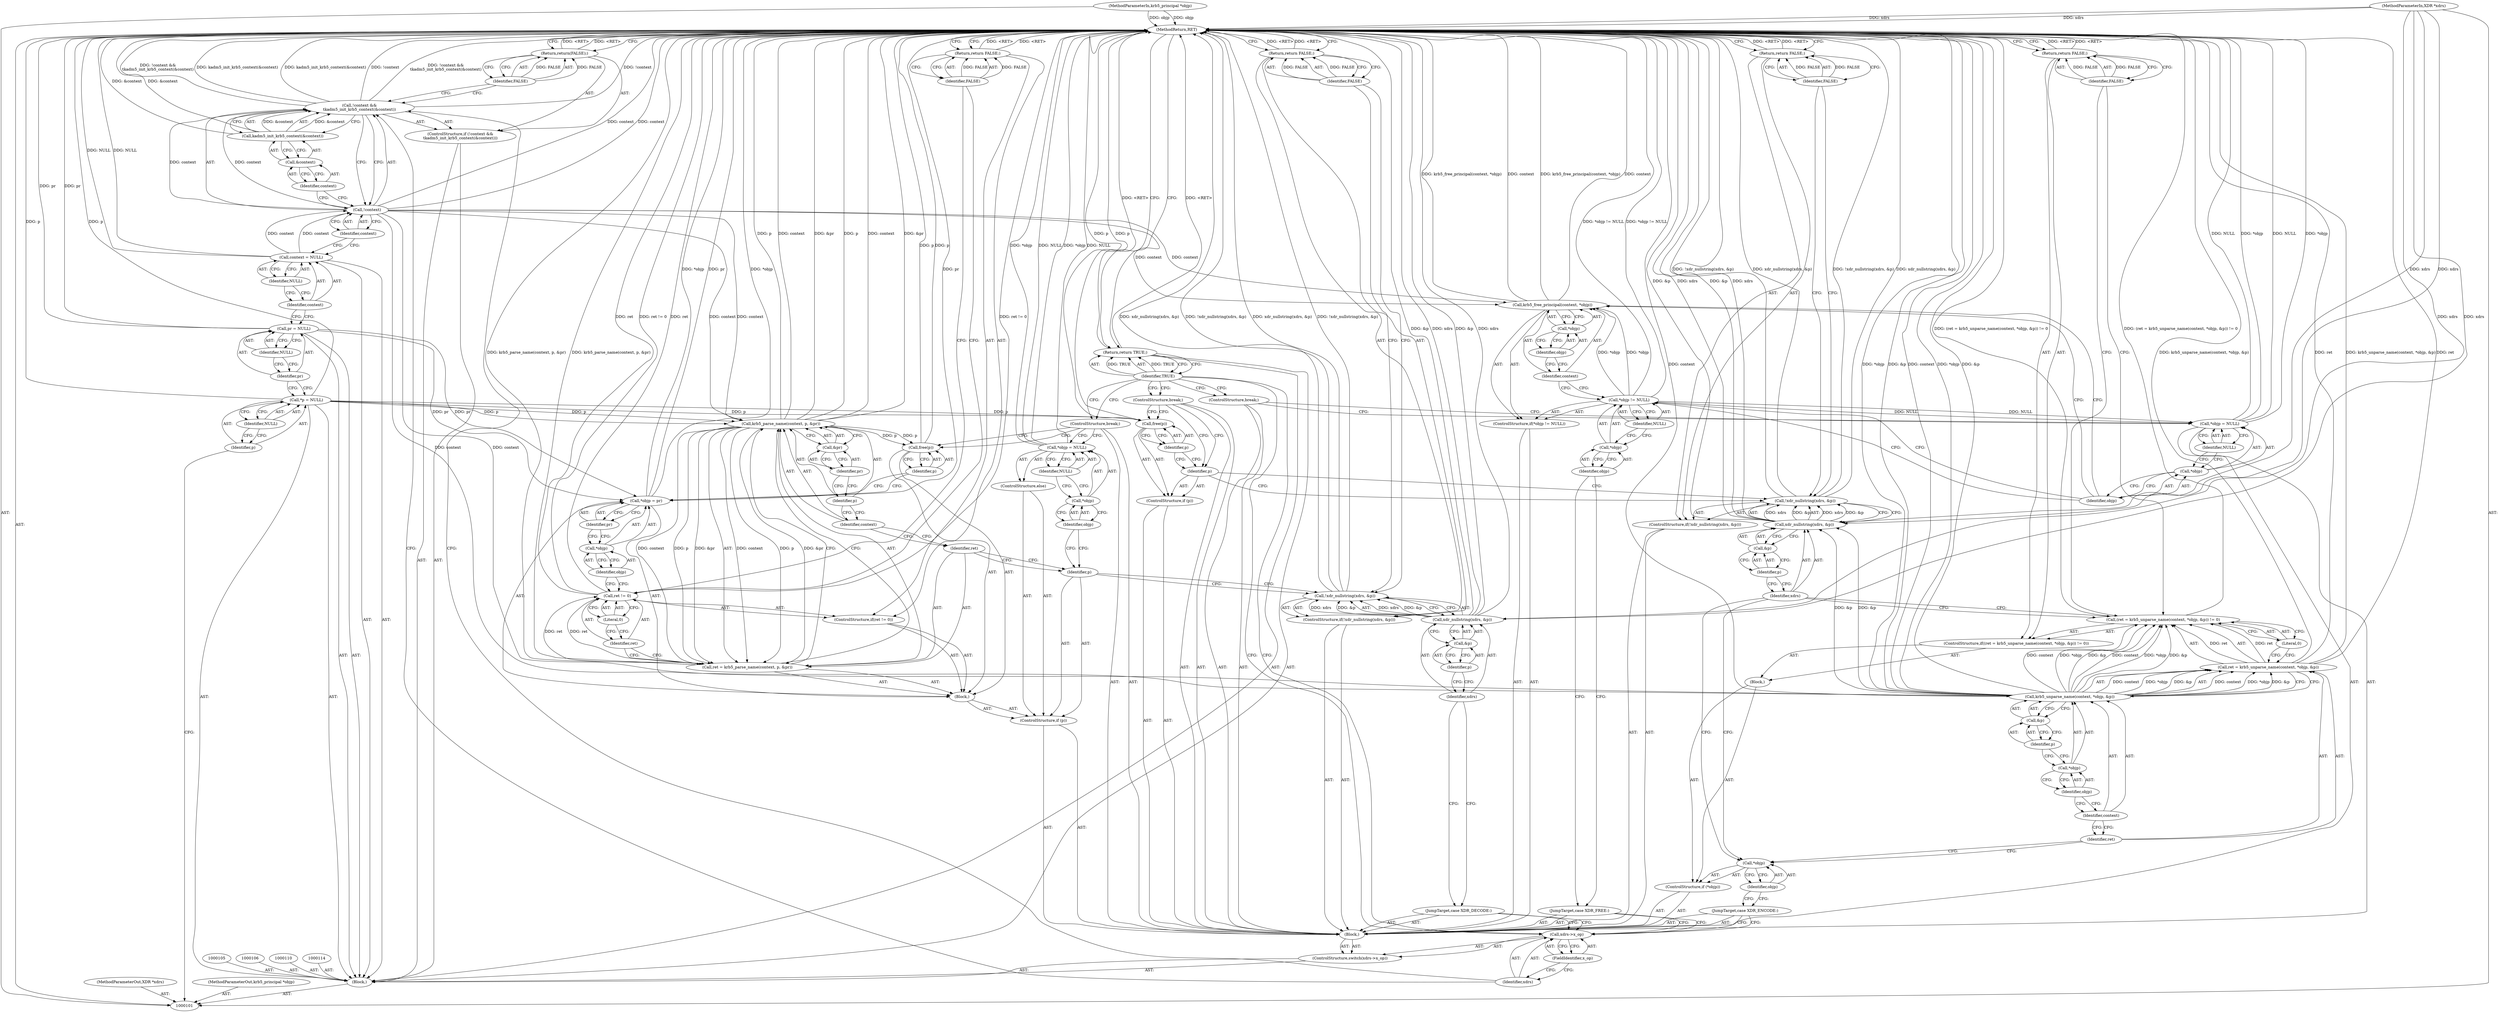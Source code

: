 digraph "0_krb5_a197e92349a4aa2141b5dff12e9dd44c2a2166e3" {
"1000217" [label="(MethodReturn,RET)"];
"1000102" [label="(MethodParameterIn,XDR *xdrs)"];
"1000289" [label="(MethodParameterOut,XDR *xdrs)"];
"1000103" [label="(MethodParameterIn,krb5_principal *objp)"];
"1000290" [label="(MethodParameterOut,krb5_principal *objp)"];
"1000118" [label="(ControlStructure,if (!context &&\n\tkadm5_init_krb5_context(&context)))"];
"1000119" [label="(Call,!context &&\n\tkadm5_init_krb5_context(&context))"];
"1000120" [label="(Call,!context)"];
"1000121" [label="(Identifier,context)"];
"1000122" [label="(Call,kadm5_init_krb5_context(&context))"];
"1000123" [label="(Call,&context)"];
"1000124" [label="(Identifier,context)"];
"1000126" [label="(Identifier,FALSE)"];
"1000125" [label="(Return,return(FALSE);)"];
"1000128" [label="(Call,xdrs->x_op)"];
"1000129" [label="(Identifier,xdrs)"];
"1000130" [label="(FieldIdentifier,x_op)"];
"1000131" [label="(Block,)"];
"1000127" [label="(ControlStructure,switch(xdrs->x_op))"];
"1000132" [label="(JumpTarget,case XDR_ENCODE:)"];
"1000133" [label="(ControlStructure,if (*objp))"];
"1000136" [label="(Block,)"];
"1000134" [label="(Call,*objp)"];
"1000135" [label="(Identifier,objp)"];
"1000139" [label="(Call,ret = krb5_unparse_name(context, *objp, &p))"];
"1000140" [label="(Identifier,ret)"];
"1000141" [label="(Call,krb5_unparse_name(context, *objp, &p))"];
"1000142" [label="(Identifier,context)"];
"1000143" [label="(Call,*objp)"];
"1000144" [label="(Identifier,objp)"];
"1000145" [label="(Call,&p)"];
"1000146" [label="(Identifier,p)"];
"1000147" [label="(Literal,0)"];
"1000137" [label="(ControlStructure,if((ret = krb5_unparse_name(context, *objp, &p)) != 0))"];
"1000138" [label="(Call,(ret = krb5_unparse_name(context, *objp, &p)) != 0)"];
"1000149" [label="(Identifier,FALSE)"];
"1000148" [label="(Return,return FALSE;)"];
"1000104" [label="(Block,)"];
"1000150" [label="(ControlStructure,if(!xdr_nullstring(xdrs, &p)))"];
"1000153" [label="(Identifier,xdrs)"];
"1000154" [label="(Call,&p)"];
"1000155" [label="(Identifier,p)"];
"1000151" [label="(Call,!xdr_nullstring(xdrs, &p))"];
"1000152" [label="(Call,xdr_nullstring(xdrs, &p))"];
"1000157" [label="(Identifier,FALSE)"];
"1000156" [label="(Return,return FALSE;)"];
"1000158" [label="(ControlStructure,if (p))"];
"1000161" [label="(Identifier,p)"];
"1000159" [label="(Identifier,p)"];
"1000160" [label="(Call,free(p))"];
"1000162" [label="(ControlStructure,break;)"];
"1000163" [label="(JumpTarget,case XDR_DECODE:)"];
"1000164" [label="(ControlStructure,if(!xdr_nullstring(xdrs, &p)))"];
"1000167" [label="(Identifier,xdrs)"];
"1000168" [label="(Call,&p)"];
"1000169" [label="(Identifier,p)"];
"1000165" [label="(Call,!xdr_nullstring(xdrs, &p))"];
"1000166" [label="(Call,xdr_nullstring(xdrs, &p))"];
"1000171" [label="(Identifier,FALSE)"];
"1000170" [label="(Return,return FALSE;)"];
"1000172" [label="(ControlStructure,if (p))"];
"1000173" [label="(Identifier,p)"];
"1000174" [label="(Block,)"];
"1000177" [label="(Call,krb5_parse_name(context, p, &pr))"];
"1000178" [label="(Identifier,context)"];
"1000179" [label="(Identifier,p)"];
"1000180" [label="(Call,&pr)"];
"1000181" [label="(Identifier,pr)"];
"1000175" [label="(Call,ret = krb5_parse_name(context, p, &pr))"];
"1000176" [label="(Identifier,ret)"];
"1000185" [label="(Literal,0)"];
"1000182" [label="(ControlStructure,if(ret != 0))"];
"1000183" [label="(Call,ret != 0)"];
"1000184" [label="(Identifier,ret)"];
"1000187" [label="(Identifier,FALSE)"];
"1000186" [label="(Return,return FALSE;)"];
"1000191" [label="(Identifier,pr)"];
"1000188" [label="(Call,*objp = pr)"];
"1000189" [label="(Call,*objp)"];
"1000190" [label="(Identifier,objp)"];
"1000193" [label="(Identifier,p)"];
"1000192" [label="(Call,free(p))"];
"1000194" [label="(ControlStructure,else)"];
"1000198" [label="(Identifier,NULL)"];
"1000195" [label="(Call,*objp = NULL)"];
"1000196" [label="(Call,*objp)"];
"1000197" [label="(Identifier,objp)"];
"1000199" [label="(ControlStructure,break;)"];
"1000200" [label="(JumpTarget,case XDR_FREE:)"];
"1000205" [label="(Identifier,NULL)"];
"1000201" [label="(ControlStructure,if(*objp != NULL))"];
"1000202" [label="(Call,*objp != NULL)"];
"1000203" [label="(Call,*objp)"];
"1000204" [label="(Identifier,objp)"];
"1000207" [label="(Identifier,context)"];
"1000208" [label="(Call,*objp)"];
"1000209" [label="(Identifier,objp)"];
"1000206" [label="(Call,krb5_free_principal(context, *objp))"];
"1000107" [label="(Call,*p = NULL)"];
"1000108" [label="(Identifier,p)"];
"1000109" [label="(Identifier,NULL)"];
"1000210" [label="(Call,*objp = NULL)"];
"1000211" [label="(Call,*objp)"];
"1000212" [label="(Identifier,objp)"];
"1000213" [label="(Identifier,NULL)"];
"1000214" [label="(ControlStructure,break;)"];
"1000216" [label="(Identifier,TRUE)"];
"1000215" [label="(Return,return TRUE;)"];
"1000111" [label="(Call,pr = NULL)"];
"1000112" [label="(Identifier,pr)"];
"1000113" [label="(Identifier,NULL)"];
"1000115" [label="(Call,context = NULL)"];
"1000116" [label="(Identifier,context)"];
"1000117" [label="(Identifier,NULL)"];
"1000217" -> "1000101"  [label="AST: "];
"1000217" -> "1000125"  [label="CFG: "];
"1000217" -> "1000148"  [label="CFG: "];
"1000217" -> "1000156"  [label="CFG: "];
"1000217" -> "1000170"  [label="CFG: "];
"1000217" -> "1000186"  [label="CFG: "];
"1000217" -> "1000215"  [label="CFG: "];
"1000125" -> "1000217"  [label="DDG: <RET>"];
"1000148" -> "1000217"  [label="DDG: <RET>"];
"1000166" -> "1000217"  [label="DDG: &p"];
"1000166" -> "1000217"  [label="DDG: xdrs"];
"1000141" -> "1000217"  [label="DDG: context"];
"1000141" -> "1000217"  [label="DDG: *objp"];
"1000141" -> "1000217"  [label="DDG: &p"];
"1000107" -> "1000217"  [label="DDG: p"];
"1000177" -> "1000217"  [label="DDG: p"];
"1000177" -> "1000217"  [label="DDG: context"];
"1000177" -> "1000217"  [label="DDG: &pr"];
"1000152" -> "1000217"  [label="DDG: &p"];
"1000152" -> "1000217"  [label="DDG: xdrs"];
"1000175" -> "1000217"  [label="DDG: krb5_parse_name(context, p, &pr)"];
"1000138" -> "1000217"  [label="DDG: (ret = krb5_unparse_name(context, *objp, &p)) != 0"];
"1000119" -> "1000217"  [label="DDG: !context &&\n\tkadm5_init_krb5_context(&context)"];
"1000119" -> "1000217"  [label="DDG: !context"];
"1000119" -> "1000217"  [label="DDG: kadm5_init_krb5_context(&context)"];
"1000195" -> "1000217"  [label="DDG: *objp"];
"1000195" -> "1000217"  [label="DDG: NULL"];
"1000115" -> "1000217"  [label="DDG: NULL"];
"1000151" -> "1000217"  [label="DDG: !xdr_nullstring(xdrs, &p)"];
"1000151" -> "1000217"  [label="DDG: xdr_nullstring(xdrs, &p)"];
"1000188" -> "1000217"  [label="DDG: *objp"];
"1000188" -> "1000217"  [label="DDG: pr"];
"1000206" -> "1000217"  [label="DDG: krb5_free_principal(context, *objp)"];
"1000206" -> "1000217"  [label="DDG: context"];
"1000122" -> "1000217"  [label="DDG: &context"];
"1000139" -> "1000217"  [label="DDG: krb5_unparse_name(context, *objp, &p)"];
"1000139" -> "1000217"  [label="DDG: ret"];
"1000165" -> "1000217"  [label="DDG: xdr_nullstring(xdrs, &p)"];
"1000165" -> "1000217"  [label="DDG: !xdr_nullstring(xdrs, &p)"];
"1000183" -> "1000217"  [label="DDG: ret"];
"1000183" -> "1000217"  [label="DDG: ret != 0"];
"1000103" -> "1000217"  [label="DDG: objp"];
"1000120" -> "1000217"  [label="DDG: context"];
"1000102" -> "1000217"  [label="DDG: xdrs"];
"1000111" -> "1000217"  [label="DDG: pr"];
"1000210" -> "1000217"  [label="DDG: NULL"];
"1000210" -> "1000217"  [label="DDG: *objp"];
"1000192" -> "1000217"  [label="DDG: p"];
"1000160" -> "1000217"  [label="DDG: p"];
"1000202" -> "1000217"  [label="DDG: *objp != NULL"];
"1000186" -> "1000217"  [label="DDG: <RET>"];
"1000170" -> "1000217"  [label="DDG: <RET>"];
"1000156" -> "1000217"  [label="DDG: <RET>"];
"1000215" -> "1000217"  [label="DDG: <RET>"];
"1000102" -> "1000101"  [label="AST: "];
"1000102" -> "1000217"  [label="DDG: xdrs"];
"1000102" -> "1000152"  [label="DDG: xdrs"];
"1000102" -> "1000166"  [label="DDG: xdrs"];
"1000289" -> "1000101"  [label="AST: "];
"1000103" -> "1000101"  [label="AST: "];
"1000103" -> "1000217"  [label="DDG: objp"];
"1000290" -> "1000101"  [label="AST: "];
"1000118" -> "1000104"  [label="AST: "];
"1000119" -> "1000118"  [label="AST: "];
"1000125" -> "1000118"  [label="AST: "];
"1000119" -> "1000118"  [label="AST: "];
"1000119" -> "1000120"  [label="CFG: "];
"1000119" -> "1000122"  [label="CFG: "];
"1000120" -> "1000119"  [label="AST: "];
"1000122" -> "1000119"  [label="AST: "];
"1000126" -> "1000119"  [label="CFG: "];
"1000129" -> "1000119"  [label="CFG: "];
"1000119" -> "1000217"  [label="DDG: !context &&\n\tkadm5_init_krb5_context(&context)"];
"1000119" -> "1000217"  [label="DDG: !context"];
"1000119" -> "1000217"  [label="DDG: kadm5_init_krb5_context(&context)"];
"1000120" -> "1000119"  [label="DDG: context"];
"1000122" -> "1000119"  [label="DDG: &context"];
"1000120" -> "1000119"  [label="AST: "];
"1000120" -> "1000121"  [label="CFG: "];
"1000121" -> "1000120"  [label="AST: "];
"1000124" -> "1000120"  [label="CFG: "];
"1000119" -> "1000120"  [label="CFG: "];
"1000120" -> "1000217"  [label="DDG: context"];
"1000120" -> "1000119"  [label="DDG: context"];
"1000115" -> "1000120"  [label="DDG: context"];
"1000120" -> "1000141"  [label="DDG: context"];
"1000120" -> "1000177"  [label="DDG: context"];
"1000120" -> "1000206"  [label="DDG: context"];
"1000121" -> "1000120"  [label="AST: "];
"1000121" -> "1000115"  [label="CFG: "];
"1000120" -> "1000121"  [label="CFG: "];
"1000122" -> "1000119"  [label="AST: "];
"1000122" -> "1000123"  [label="CFG: "];
"1000123" -> "1000122"  [label="AST: "];
"1000119" -> "1000122"  [label="CFG: "];
"1000122" -> "1000217"  [label="DDG: &context"];
"1000122" -> "1000119"  [label="DDG: &context"];
"1000123" -> "1000122"  [label="AST: "];
"1000123" -> "1000124"  [label="CFG: "];
"1000124" -> "1000123"  [label="AST: "];
"1000122" -> "1000123"  [label="CFG: "];
"1000124" -> "1000123"  [label="AST: "];
"1000124" -> "1000120"  [label="CFG: "];
"1000123" -> "1000124"  [label="CFG: "];
"1000126" -> "1000125"  [label="AST: "];
"1000126" -> "1000119"  [label="CFG: "];
"1000125" -> "1000126"  [label="CFG: "];
"1000126" -> "1000125"  [label="DDG: FALSE"];
"1000125" -> "1000118"  [label="AST: "];
"1000125" -> "1000126"  [label="CFG: "];
"1000126" -> "1000125"  [label="AST: "];
"1000217" -> "1000125"  [label="CFG: "];
"1000125" -> "1000217"  [label="DDG: <RET>"];
"1000126" -> "1000125"  [label="DDG: FALSE"];
"1000128" -> "1000127"  [label="AST: "];
"1000128" -> "1000130"  [label="CFG: "];
"1000129" -> "1000128"  [label="AST: "];
"1000130" -> "1000128"  [label="AST: "];
"1000132" -> "1000128"  [label="CFG: "];
"1000163" -> "1000128"  [label="CFG: "];
"1000200" -> "1000128"  [label="CFG: "];
"1000216" -> "1000128"  [label="CFG: "];
"1000129" -> "1000128"  [label="AST: "];
"1000129" -> "1000119"  [label="CFG: "];
"1000130" -> "1000129"  [label="CFG: "];
"1000130" -> "1000128"  [label="AST: "];
"1000130" -> "1000129"  [label="CFG: "];
"1000128" -> "1000130"  [label="CFG: "];
"1000131" -> "1000127"  [label="AST: "];
"1000132" -> "1000131"  [label="AST: "];
"1000133" -> "1000131"  [label="AST: "];
"1000150" -> "1000131"  [label="AST: "];
"1000158" -> "1000131"  [label="AST: "];
"1000162" -> "1000131"  [label="AST: "];
"1000163" -> "1000131"  [label="AST: "];
"1000164" -> "1000131"  [label="AST: "];
"1000172" -> "1000131"  [label="AST: "];
"1000199" -> "1000131"  [label="AST: "];
"1000200" -> "1000131"  [label="AST: "];
"1000201" -> "1000131"  [label="AST: "];
"1000210" -> "1000131"  [label="AST: "];
"1000214" -> "1000131"  [label="AST: "];
"1000127" -> "1000104"  [label="AST: "];
"1000128" -> "1000127"  [label="AST: "];
"1000131" -> "1000127"  [label="AST: "];
"1000132" -> "1000131"  [label="AST: "];
"1000132" -> "1000128"  [label="CFG: "];
"1000135" -> "1000132"  [label="CFG: "];
"1000133" -> "1000131"  [label="AST: "];
"1000134" -> "1000133"  [label="AST: "];
"1000136" -> "1000133"  [label="AST: "];
"1000136" -> "1000133"  [label="AST: "];
"1000137" -> "1000136"  [label="AST: "];
"1000134" -> "1000133"  [label="AST: "];
"1000134" -> "1000135"  [label="CFG: "];
"1000135" -> "1000134"  [label="AST: "];
"1000140" -> "1000134"  [label="CFG: "];
"1000153" -> "1000134"  [label="CFG: "];
"1000135" -> "1000134"  [label="AST: "];
"1000135" -> "1000132"  [label="CFG: "];
"1000134" -> "1000135"  [label="CFG: "];
"1000139" -> "1000138"  [label="AST: "];
"1000139" -> "1000141"  [label="CFG: "];
"1000140" -> "1000139"  [label="AST: "];
"1000141" -> "1000139"  [label="AST: "];
"1000147" -> "1000139"  [label="CFG: "];
"1000139" -> "1000217"  [label="DDG: krb5_unparse_name(context, *objp, &p)"];
"1000139" -> "1000217"  [label="DDG: ret"];
"1000139" -> "1000138"  [label="DDG: ret"];
"1000141" -> "1000139"  [label="DDG: context"];
"1000141" -> "1000139"  [label="DDG: *objp"];
"1000141" -> "1000139"  [label="DDG: &p"];
"1000140" -> "1000139"  [label="AST: "];
"1000140" -> "1000134"  [label="CFG: "];
"1000142" -> "1000140"  [label="CFG: "];
"1000141" -> "1000139"  [label="AST: "];
"1000141" -> "1000145"  [label="CFG: "];
"1000142" -> "1000141"  [label="AST: "];
"1000143" -> "1000141"  [label="AST: "];
"1000145" -> "1000141"  [label="AST: "];
"1000139" -> "1000141"  [label="CFG: "];
"1000141" -> "1000217"  [label="DDG: context"];
"1000141" -> "1000217"  [label="DDG: *objp"];
"1000141" -> "1000217"  [label="DDG: &p"];
"1000141" -> "1000138"  [label="DDG: context"];
"1000141" -> "1000138"  [label="DDG: *objp"];
"1000141" -> "1000138"  [label="DDG: &p"];
"1000141" -> "1000139"  [label="DDG: context"];
"1000141" -> "1000139"  [label="DDG: *objp"];
"1000141" -> "1000139"  [label="DDG: &p"];
"1000120" -> "1000141"  [label="DDG: context"];
"1000141" -> "1000152"  [label="DDG: &p"];
"1000142" -> "1000141"  [label="AST: "];
"1000142" -> "1000140"  [label="CFG: "];
"1000144" -> "1000142"  [label="CFG: "];
"1000143" -> "1000141"  [label="AST: "];
"1000143" -> "1000144"  [label="CFG: "];
"1000144" -> "1000143"  [label="AST: "];
"1000146" -> "1000143"  [label="CFG: "];
"1000144" -> "1000143"  [label="AST: "];
"1000144" -> "1000142"  [label="CFG: "];
"1000143" -> "1000144"  [label="CFG: "];
"1000145" -> "1000141"  [label="AST: "];
"1000145" -> "1000146"  [label="CFG: "];
"1000146" -> "1000145"  [label="AST: "];
"1000141" -> "1000145"  [label="CFG: "];
"1000146" -> "1000145"  [label="AST: "];
"1000146" -> "1000143"  [label="CFG: "];
"1000145" -> "1000146"  [label="CFG: "];
"1000147" -> "1000138"  [label="AST: "];
"1000147" -> "1000139"  [label="CFG: "];
"1000138" -> "1000147"  [label="CFG: "];
"1000137" -> "1000136"  [label="AST: "];
"1000138" -> "1000137"  [label="AST: "];
"1000148" -> "1000137"  [label="AST: "];
"1000138" -> "1000137"  [label="AST: "];
"1000138" -> "1000147"  [label="CFG: "];
"1000139" -> "1000138"  [label="AST: "];
"1000147" -> "1000138"  [label="AST: "];
"1000149" -> "1000138"  [label="CFG: "];
"1000153" -> "1000138"  [label="CFG: "];
"1000138" -> "1000217"  [label="DDG: (ret = krb5_unparse_name(context, *objp, &p)) != 0"];
"1000139" -> "1000138"  [label="DDG: ret"];
"1000141" -> "1000138"  [label="DDG: context"];
"1000141" -> "1000138"  [label="DDG: *objp"];
"1000141" -> "1000138"  [label="DDG: &p"];
"1000149" -> "1000148"  [label="AST: "];
"1000149" -> "1000138"  [label="CFG: "];
"1000148" -> "1000149"  [label="CFG: "];
"1000149" -> "1000148"  [label="DDG: FALSE"];
"1000148" -> "1000137"  [label="AST: "];
"1000148" -> "1000149"  [label="CFG: "];
"1000149" -> "1000148"  [label="AST: "];
"1000217" -> "1000148"  [label="CFG: "];
"1000148" -> "1000217"  [label="DDG: <RET>"];
"1000149" -> "1000148"  [label="DDG: FALSE"];
"1000104" -> "1000101"  [label="AST: "];
"1000105" -> "1000104"  [label="AST: "];
"1000106" -> "1000104"  [label="AST: "];
"1000107" -> "1000104"  [label="AST: "];
"1000110" -> "1000104"  [label="AST: "];
"1000111" -> "1000104"  [label="AST: "];
"1000114" -> "1000104"  [label="AST: "];
"1000115" -> "1000104"  [label="AST: "];
"1000118" -> "1000104"  [label="AST: "];
"1000127" -> "1000104"  [label="AST: "];
"1000215" -> "1000104"  [label="AST: "];
"1000150" -> "1000131"  [label="AST: "];
"1000151" -> "1000150"  [label="AST: "];
"1000156" -> "1000150"  [label="AST: "];
"1000153" -> "1000152"  [label="AST: "];
"1000153" -> "1000138"  [label="CFG: "];
"1000153" -> "1000134"  [label="CFG: "];
"1000155" -> "1000153"  [label="CFG: "];
"1000154" -> "1000152"  [label="AST: "];
"1000154" -> "1000155"  [label="CFG: "];
"1000155" -> "1000154"  [label="AST: "];
"1000152" -> "1000154"  [label="CFG: "];
"1000155" -> "1000154"  [label="AST: "];
"1000155" -> "1000153"  [label="CFG: "];
"1000154" -> "1000155"  [label="CFG: "];
"1000151" -> "1000150"  [label="AST: "];
"1000151" -> "1000152"  [label="CFG: "];
"1000152" -> "1000151"  [label="AST: "];
"1000157" -> "1000151"  [label="CFG: "];
"1000159" -> "1000151"  [label="CFG: "];
"1000151" -> "1000217"  [label="DDG: !xdr_nullstring(xdrs, &p)"];
"1000151" -> "1000217"  [label="DDG: xdr_nullstring(xdrs, &p)"];
"1000152" -> "1000151"  [label="DDG: xdrs"];
"1000152" -> "1000151"  [label="DDG: &p"];
"1000152" -> "1000151"  [label="AST: "];
"1000152" -> "1000154"  [label="CFG: "];
"1000153" -> "1000152"  [label="AST: "];
"1000154" -> "1000152"  [label="AST: "];
"1000151" -> "1000152"  [label="CFG: "];
"1000152" -> "1000217"  [label="DDG: &p"];
"1000152" -> "1000217"  [label="DDG: xdrs"];
"1000152" -> "1000151"  [label="DDG: xdrs"];
"1000152" -> "1000151"  [label="DDG: &p"];
"1000102" -> "1000152"  [label="DDG: xdrs"];
"1000141" -> "1000152"  [label="DDG: &p"];
"1000157" -> "1000156"  [label="AST: "];
"1000157" -> "1000151"  [label="CFG: "];
"1000156" -> "1000157"  [label="CFG: "];
"1000157" -> "1000156"  [label="DDG: FALSE"];
"1000156" -> "1000150"  [label="AST: "];
"1000156" -> "1000157"  [label="CFG: "];
"1000157" -> "1000156"  [label="AST: "];
"1000217" -> "1000156"  [label="CFG: "];
"1000156" -> "1000217"  [label="DDG: <RET>"];
"1000157" -> "1000156"  [label="DDG: FALSE"];
"1000158" -> "1000131"  [label="AST: "];
"1000159" -> "1000158"  [label="AST: "];
"1000160" -> "1000158"  [label="AST: "];
"1000161" -> "1000160"  [label="AST: "];
"1000161" -> "1000159"  [label="CFG: "];
"1000160" -> "1000161"  [label="CFG: "];
"1000159" -> "1000158"  [label="AST: "];
"1000159" -> "1000151"  [label="CFG: "];
"1000161" -> "1000159"  [label="CFG: "];
"1000162" -> "1000159"  [label="CFG: "];
"1000160" -> "1000158"  [label="AST: "];
"1000160" -> "1000161"  [label="CFG: "];
"1000161" -> "1000160"  [label="AST: "];
"1000162" -> "1000160"  [label="CFG: "];
"1000160" -> "1000217"  [label="DDG: p"];
"1000107" -> "1000160"  [label="DDG: p"];
"1000162" -> "1000131"  [label="AST: "];
"1000162" -> "1000160"  [label="CFG: "];
"1000162" -> "1000159"  [label="CFG: "];
"1000216" -> "1000162"  [label="CFG: "];
"1000163" -> "1000131"  [label="AST: "];
"1000163" -> "1000128"  [label="CFG: "];
"1000167" -> "1000163"  [label="CFG: "];
"1000164" -> "1000131"  [label="AST: "];
"1000165" -> "1000164"  [label="AST: "];
"1000170" -> "1000164"  [label="AST: "];
"1000167" -> "1000166"  [label="AST: "];
"1000167" -> "1000163"  [label="CFG: "];
"1000169" -> "1000167"  [label="CFG: "];
"1000168" -> "1000166"  [label="AST: "];
"1000168" -> "1000169"  [label="CFG: "];
"1000169" -> "1000168"  [label="AST: "];
"1000166" -> "1000168"  [label="CFG: "];
"1000169" -> "1000168"  [label="AST: "];
"1000169" -> "1000167"  [label="CFG: "];
"1000168" -> "1000169"  [label="CFG: "];
"1000165" -> "1000164"  [label="AST: "];
"1000165" -> "1000166"  [label="CFG: "];
"1000166" -> "1000165"  [label="AST: "];
"1000171" -> "1000165"  [label="CFG: "];
"1000173" -> "1000165"  [label="CFG: "];
"1000165" -> "1000217"  [label="DDG: xdr_nullstring(xdrs, &p)"];
"1000165" -> "1000217"  [label="DDG: !xdr_nullstring(xdrs, &p)"];
"1000166" -> "1000165"  [label="DDG: xdrs"];
"1000166" -> "1000165"  [label="DDG: &p"];
"1000166" -> "1000165"  [label="AST: "];
"1000166" -> "1000168"  [label="CFG: "];
"1000167" -> "1000166"  [label="AST: "];
"1000168" -> "1000166"  [label="AST: "];
"1000165" -> "1000166"  [label="CFG: "];
"1000166" -> "1000217"  [label="DDG: &p"];
"1000166" -> "1000217"  [label="DDG: xdrs"];
"1000166" -> "1000165"  [label="DDG: xdrs"];
"1000166" -> "1000165"  [label="DDG: &p"];
"1000102" -> "1000166"  [label="DDG: xdrs"];
"1000171" -> "1000170"  [label="AST: "];
"1000171" -> "1000165"  [label="CFG: "];
"1000170" -> "1000171"  [label="CFG: "];
"1000171" -> "1000170"  [label="DDG: FALSE"];
"1000170" -> "1000164"  [label="AST: "];
"1000170" -> "1000171"  [label="CFG: "];
"1000171" -> "1000170"  [label="AST: "];
"1000217" -> "1000170"  [label="CFG: "];
"1000170" -> "1000217"  [label="DDG: <RET>"];
"1000171" -> "1000170"  [label="DDG: FALSE"];
"1000172" -> "1000131"  [label="AST: "];
"1000173" -> "1000172"  [label="AST: "];
"1000174" -> "1000172"  [label="AST: "];
"1000194" -> "1000172"  [label="AST: "];
"1000173" -> "1000172"  [label="AST: "];
"1000173" -> "1000165"  [label="CFG: "];
"1000176" -> "1000173"  [label="CFG: "];
"1000197" -> "1000173"  [label="CFG: "];
"1000174" -> "1000172"  [label="AST: "];
"1000175" -> "1000174"  [label="AST: "];
"1000182" -> "1000174"  [label="AST: "];
"1000188" -> "1000174"  [label="AST: "];
"1000192" -> "1000174"  [label="AST: "];
"1000177" -> "1000175"  [label="AST: "];
"1000177" -> "1000180"  [label="CFG: "];
"1000178" -> "1000177"  [label="AST: "];
"1000179" -> "1000177"  [label="AST: "];
"1000180" -> "1000177"  [label="AST: "];
"1000175" -> "1000177"  [label="CFG: "];
"1000177" -> "1000217"  [label="DDG: p"];
"1000177" -> "1000217"  [label="DDG: context"];
"1000177" -> "1000217"  [label="DDG: &pr"];
"1000177" -> "1000175"  [label="DDG: context"];
"1000177" -> "1000175"  [label="DDG: p"];
"1000177" -> "1000175"  [label="DDG: &pr"];
"1000120" -> "1000177"  [label="DDG: context"];
"1000107" -> "1000177"  [label="DDG: p"];
"1000177" -> "1000192"  [label="DDG: p"];
"1000178" -> "1000177"  [label="AST: "];
"1000178" -> "1000176"  [label="CFG: "];
"1000179" -> "1000178"  [label="CFG: "];
"1000179" -> "1000177"  [label="AST: "];
"1000179" -> "1000178"  [label="CFG: "];
"1000181" -> "1000179"  [label="CFG: "];
"1000180" -> "1000177"  [label="AST: "];
"1000180" -> "1000181"  [label="CFG: "];
"1000181" -> "1000180"  [label="AST: "];
"1000177" -> "1000180"  [label="CFG: "];
"1000181" -> "1000180"  [label="AST: "];
"1000181" -> "1000179"  [label="CFG: "];
"1000180" -> "1000181"  [label="CFG: "];
"1000175" -> "1000174"  [label="AST: "];
"1000175" -> "1000177"  [label="CFG: "];
"1000176" -> "1000175"  [label="AST: "];
"1000177" -> "1000175"  [label="AST: "];
"1000184" -> "1000175"  [label="CFG: "];
"1000175" -> "1000217"  [label="DDG: krb5_parse_name(context, p, &pr)"];
"1000177" -> "1000175"  [label="DDG: context"];
"1000177" -> "1000175"  [label="DDG: p"];
"1000177" -> "1000175"  [label="DDG: &pr"];
"1000175" -> "1000183"  [label="DDG: ret"];
"1000176" -> "1000175"  [label="AST: "];
"1000176" -> "1000173"  [label="CFG: "];
"1000178" -> "1000176"  [label="CFG: "];
"1000185" -> "1000183"  [label="AST: "];
"1000185" -> "1000184"  [label="CFG: "];
"1000183" -> "1000185"  [label="CFG: "];
"1000182" -> "1000174"  [label="AST: "];
"1000183" -> "1000182"  [label="AST: "];
"1000186" -> "1000182"  [label="AST: "];
"1000183" -> "1000182"  [label="AST: "];
"1000183" -> "1000185"  [label="CFG: "];
"1000184" -> "1000183"  [label="AST: "];
"1000185" -> "1000183"  [label="AST: "];
"1000187" -> "1000183"  [label="CFG: "];
"1000190" -> "1000183"  [label="CFG: "];
"1000183" -> "1000217"  [label="DDG: ret"];
"1000183" -> "1000217"  [label="DDG: ret != 0"];
"1000175" -> "1000183"  [label="DDG: ret"];
"1000184" -> "1000183"  [label="AST: "];
"1000184" -> "1000175"  [label="CFG: "];
"1000185" -> "1000184"  [label="CFG: "];
"1000187" -> "1000186"  [label="AST: "];
"1000187" -> "1000183"  [label="CFG: "];
"1000186" -> "1000187"  [label="CFG: "];
"1000187" -> "1000186"  [label="DDG: FALSE"];
"1000186" -> "1000182"  [label="AST: "];
"1000186" -> "1000187"  [label="CFG: "];
"1000187" -> "1000186"  [label="AST: "];
"1000217" -> "1000186"  [label="CFG: "];
"1000186" -> "1000217"  [label="DDG: <RET>"];
"1000187" -> "1000186"  [label="DDG: FALSE"];
"1000191" -> "1000188"  [label="AST: "];
"1000191" -> "1000189"  [label="CFG: "];
"1000188" -> "1000191"  [label="CFG: "];
"1000188" -> "1000174"  [label="AST: "];
"1000188" -> "1000191"  [label="CFG: "];
"1000189" -> "1000188"  [label="AST: "];
"1000191" -> "1000188"  [label="AST: "];
"1000193" -> "1000188"  [label="CFG: "];
"1000188" -> "1000217"  [label="DDG: *objp"];
"1000188" -> "1000217"  [label="DDG: pr"];
"1000111" -> "1000188"  [label="DDG: pr"];
"1000189" -> "1000188"  [label="AST: "];
"1000189" -> "1000190"  [label="CFG: "];
"1000190" -> "1000189"  [label="AST: "];
"1000191" -> "1000189"  [label="CFG: "];
"1000190" -> "1000189"  [label="AST: "];
"1000190" -> "1000183"  [label="CFG: "];
"1000189" -> "1000190"  [label="CFG: "];
"1000193" -> "1000192"  [label="AST: "];
"1000193" -> "1000188"  [label="CFG: "];
"1000192" -> "1000193"  [label="CFG: "];
"1000192" -> "1000174"  [label="AST: "];
"1000192" -> "1000193"  [label="CFG: "];
"1000193" -> "1000192"  [label="AST: "];
"1000199" -> "1000192"  [label="CFG: "];
"1000192" -> "1000217"  [label="DDG: p"];
"1000177" -> "1000192"  [label="DDG: p"];
"1000194" -> "1000172"  [label="AST: "];
"1000195" -> "1000194"  [label="AST: "];
"1000198" -> "1000195"  [label="AST: "];
"1000198" -> "1000196"  [label="CFG: "];
"1000195" -> "1000198"  [label="CFG: "];
"1000195" -> "1000194"  [label="AST: "];
"1000195" -> "1000198"  [label="CFG: "];
"1000196" -> "1000195"  [label="AST: "];
"1000198" -> "1000195"  [label="AST: "];
"1000199" -> "1000195"  [label="CFG: "];
"1000195" -> "1000217"  [label="DDG: *objp"];
"1000195" -> "1000217"  [label="DDG: NULL"];
"1000196" -> "1000195"  [label="AST: "];
"1000196" -> "1000197"  [label="CFG: "];
"1000197" -> "1000196"  [label="AST: "];
"1000198" -> "1000196"  [label="CFG: "];
"1000197" -> "1000196"  [label="AST: "];
"1000197" -> "1000173"  [label="CFG: "];
"1000196" -> "1000197"  [label="CFG: "];
"1000199" -> "1000131"  [label="AST: "];
"1000199" -> "1000192"  [label="CFG: "];
"1000199" -> "1000195"  [label="CFG: "];
"1000216" -> "1000199"  [label="CFG: "];
"1000200" -> "1000131"  [label="AST: "];
"1000200" -> "1000128"  [label="CFG: "];
"1000204" -> "1000200"  [label="CFG: "];
"1000205" -> "1000202"  [label="AST: "];
"1000205" -> "1000203"  [label="CFG: "];
"1000202" -> "1000205"  [label="CFG: "];
"1000201" -> "1000131"  [label="AST: "];
"1000202" -> "1000201"  [label="AST: "];
"1000206" -> "1000201"  [label="AST: "];
"1000202" -> "1000201"  [label="AST: "];
"1000202" -> "1000205"  [label="CFG: "];
"1000203" -> "1000202"  [label="AST: "];
"1000205" -> "1000202"  [label="AST: "];
"1000207" -> "1000202"  [label="CFG: "];
"1000212" -> "1000202"  [label="CFG: "];
"1000202" -> "1000217"  [label="DDG: *objp != NULL"];
"1000202" -> "1000206"  [label="DDG: *objp"];
"1000202" -> "1000210"  [label="DDG: NULL"];
"1000203" -> "1000202"  [label="AST: "];
"1000203" -> "1000204"  [label="CFG: "];
"1000204" -> "1000203"  [label="AST: "];
"1000205" -> "1000203"  [label="CFG: "];
"1000204" -> "1000203"  [label="AST: "];
"1000204" -> "1000200"  [label="CFG: "];
"1000203" -> "1000204"  [label="CFG: "];
"1000207" -> "1000206"  [label="AST: "];
"1000207" -> "1000202"  [label="CFG: "];
"1000209" -> "1000207"  [label="CFG: "];
"1000208" -> "1000206"  [label="AST: "];
"1000208" -> "1000209"  [label="CFG: "];
"1000209" -> "1000208"  [label="AST: "];
"1000206" -> "1000208"  [label="CFG: "];
"1000209" -> "1000208"  [label="AST: "];
"1000209" -> "1000207"  [label="CFG: "];
"1000208" -> "1000209"  [label="CFG: "];
"1000206" -> "1000201"  [label="AST: "];
"1000206" -> "1000208"  [label="CFG: "];
"1000207" -> "1000206"  [label="AST: "];
"1000208" -> "1000206"  [label="AST: "];
"1000212" -> "1000206"  [label="CFG: "];
"1000206" -> "1000217"  [label="DDG: krb5_free_principal(context, *objp)"];
"1000206" -> "1000217"  [label="DDG: context"];
"1000120" -> "1000206"  [label="DDG: context"];
"1000202" -> "1000206"  [label="DDG: *objp"];
"1000107" -> "1000104"  [label="AST: "];
"1000107" -> "1000109"  [label="CFG: "];
"1000108" -> "1000107"  [label="AST: "];
"1000109" -> "1000107"  [label="AST: "];
"1000112" -> "1000107"  [label="CFG: "];
"1000107" -> "1000217"  [label="DDG: p"];
"1000107" -> "1000160"  [label="DDG: p"];
"1000107" -> "1000177"  [label="DDG: p"];
"1000108" -> "1000107"  [label="AST: "];
"1000108" -> "1000101"  [label="CFG: "];
"1000109" -> "1000108"  [label="CFG: "];
"1000109" -> "1000107"  [label="AST: "];
"1000109" -> "1000108"  [label="CFG: "];
"1000107" -> "1000109"  [label="CFG: "];
"1000210" -> "1000131"  [label="AST: "];
"1000210" -> "1000213"  [label="CFG: "];
"1000211" -> "1000210"  [label="AST: "];
"1000213" -> "1000210"  [label="AST: "];
"1000214" -> "1000210"  [label="CFG: "];
"1000210" -> "1000217"  [label="DDG: NULL"];
"1000210" -> "1000217"  [label="DDG: *objp"];
"1000202" -> "1000210"  [label="DDG: NULL"];
"1000211" -> "1000210"  [label="AST: "];
"1000211" -> "1000212"  [label="CFG: "];
"1000212" -> "1000211"  [label="AST: "];
"1000213" -> "1000211"  [label="CFG: "];
"1000212" -> "1000211"  [label="AST: "];
"1000212" -> "1000206"  [label="CFG: "];
"1000212" -> "1000202"  [label="CFG: "];
"1000211" -> "1000212"  [label="CFG: "];
"1000213" -> "1000210"  [label="AST: "];
"1000213" -> "1000211"  [label="CFG: "];
"1000210" -> "1000213"  [label="CFG: "];
"1000214" -> "1000131"  [label="AST: "];
"1000214" -> "1000210"  [label="CFG: "];
"1000216" -> "1000214"  [label="CFG: "];
"1000216" -> "1000215"  [label="AST: "];
"1000216" -> "1000128"  [label="CFG: "];
"1000216" -> "1000162"  [label="CFG: "];
"1000216" -> "1000199"  [label="CFG: "];
"1000216" -> "1000214"  [label="CFG: "];
"1000215" -> "1000216"  [label="CFG: "];
"1000216" -> "1000215"  [label="DDG: TRUE"];
"1000215" -> "1000104"  [label="AST: "];
"1000215" -> "1000216"  [label="CFG: "];
"1000216" -> "1000215"  [label="AST: "];
"1000217" -> "1000215"  [label="CFG: "];
"1000215" -> "1000217"  [label="DDG: <RET>"];
"1000216" -> "1000215"  [label="DDG: TRUE"];
"1000111" -> "1000104"  [label="AST: "];
"1000111" -> "1000113"  [label="CFG: "];
"1000112" -> "1000111"  [label="AST: "];
"1000113" -> "1000111"  [label="AST: "];
"1000116" -> "1000111"  [label="CFG: "];
"1000111" -> "1000217"  [label="DDG: pr"];
"1000111" -> "1000188"  [label="DDG: pr"];
"1000112" -> "1000111"  [label="AST: "];
"1000112" -> "1000107"  [label="CFG: "];
"1000113" -> "1000112"  [label="CFG: "];
"1000113" -> "1000111"  [label="AST: "];
"1000113" -> "1000112"  [label="CFG: "];
"1000111" -> "1000113"  [label="CFG: "];
"1000115" -> "1000104"  [label="AST: "];
"1000115" -> "1000117"  [label="CFG: "];
"1000116" -> "1000115"  [label="AST: "];
"1000117" -> "1000115"  [label="AST: "];
"1000121" -> "1000115"  [label="CFG: "];
"1000115" -> "1000217"  [label="DDG: NULL"];
"1000115" -> "1000120"  [label="DDG: context"];
"1000116" -> "1000115"  [label="AST: "];
"1000116" -> "1000111"  [label="CFG: "];
"1000117" -> "1000116"  [label="CFG: "];
"1000117" -> "1000115"  [label="AST: "];
"1000117" -> "1000116"  [label="CFG: "];
"1000115" -> "1000117"  [label="CFG: "];
}

